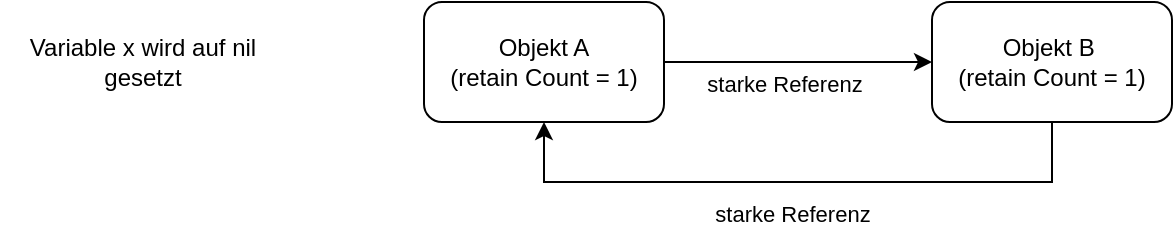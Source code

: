 <mxfile version="24.7.5">
  <diagram name="Seite-1" id="GG33hVvD4Mq270kR2WXx">
    <mxGraphModel dx="1114" dy="788" grid="0" gridSize="10" guides="1" tooltips="1" connect="1" arrows="1" fold="1" page="1" pageScale="1" pageWidth="827" pageHeight="1169" background="none" math="0" shadow="0">
      <root>
        <mxCell id="0" />
        <mxCell id="1" parent="0" />
        <mxCell id="GdJqkF-vg8Bn_CHp2c6F-9" value="&lt;div&gt;Objekt A&lt;/div&gt;&lt;div&gt;(retain Count = 1)&lt;/div&gt;" style="rounded=1;whiteSpace=wrap;html=1;" vertex="1" parent="1">
          <mxGeometry x="267" y="197" width="120" height="60" as="geometry" />
        </mxCell>
        <mxCell id="GdJqkF-vg8Bn_CHp2c6F-10" value="Objekt B&amp;nbsp;&lt;div&gt;(retain Count = 1)&lt;/div&gt;" style="rounded=1;whiteSpace=wrap;html=1;" vertex="1" parent="1">
          <mxGeometry x="521" y="197" width="120" height="60" as="geometry" />
        </mxCell>
        <mxCell id="GdJqkF-vg8Bn_CHp2c6F-11" value="" style="endArrow=classic;html=1;rounded=0;exitX=1;exitY=0.5;exitDx=0;exitDy=0;entryX=0;entryY=0.5;entryDx=0;entryDy=0;" edge="1" parent="1" source="GdJqkF-vg8Bn_CHp2c6F-9" target="GdJqkF-vg8Bn_CHp2c6F-10">
          <mxGeometry width="50" height="50" relative="1" as="geometry">
            <mxPoint x="557" y="517" as="sourcePoint" />
            <mxPoint x="607" y="467" as="targetPoint" />
          </mxGeometry>
        </mxCell>
        <mxCell id="GdJqkF-vg8Bn_CHp2c6F-12" value="&lt;div&gt;starke Referenz&lt;/div&gt;" style="edgeLabel;html=1;align=center;verticalAlign=middle;resizable=0;points=[];labelBackgroundColor=none;" vertex="1" connectable="0" parent="GdJqkF-vg8Bn_CHp2c6F-11">
          <mxGeometry x="-0.133" relative="1" as="geometry">
            <mxPoint x="2" y="11" as="offset" />
          </mxGeometry>
        </mxCell>
        <mxCell id="GdJqkF-vg8Bn_CHp2c6F-13" value="" style="endArrow=classic;html=1;rounded=0;exitX=0.5;exitY=1;exitDx=0;exitDy=0;entryX=0.5;entryY=1;entryDx=0;entryDy=0;" edge="1" parent="1" source="GdJqkF-vg8Bn_CHp2c6F-10" target="GdJqkF-vg8Bn_CHp2c6F-9">
          <mxGeometry width="50" height="50" relative="1" as="geometry">
            <mxPoint x="557" y="517" as="sourcePoint" />
            <mxPoint x="607" y="467" as="targetPoint" />
            <Array as="points">
              <mxPoint x="581" y="287" />
              <mxPoint x="417" y="287" />
              <mxPoint x="327" y="287" />
            </Array>
          </mxGeometry>
        </mxCell>
        <mxCell id="GdJqkF-vg8Bn_CHp2c6F-14" value="starke Referenz" style="edgeLabel;html=1;align=center;verticalAlign=middle;resizable=0;points=[];labelBackgroundColor=none;" vertex="1" connectable="0" parent="GdJqkF-vg8Bn_CHp2c6F-13">
          <mxGeometry x="-0.1" y="-1" relative="1" as="geometry">
            <mxPoint x="-19" y="17" as="offset" />
          </mxGeometry>
        </mxCell>
        <mxCell id="GdJqkF-vg8Bn_CHp2c6F-16" value="Variable x wird auf nil gesetzt" style="text;html=1;align=center;verticalAlign=middle;whiteSpace=wrap;rounded=0;" vertex="1" parent="1">
          <mxGeometry x="55" y="211" width="143" height="32" as="geometry" />
        </mxCell>
      </root>
    </mxGraphModel>
  </diagram>
</mxfile>
